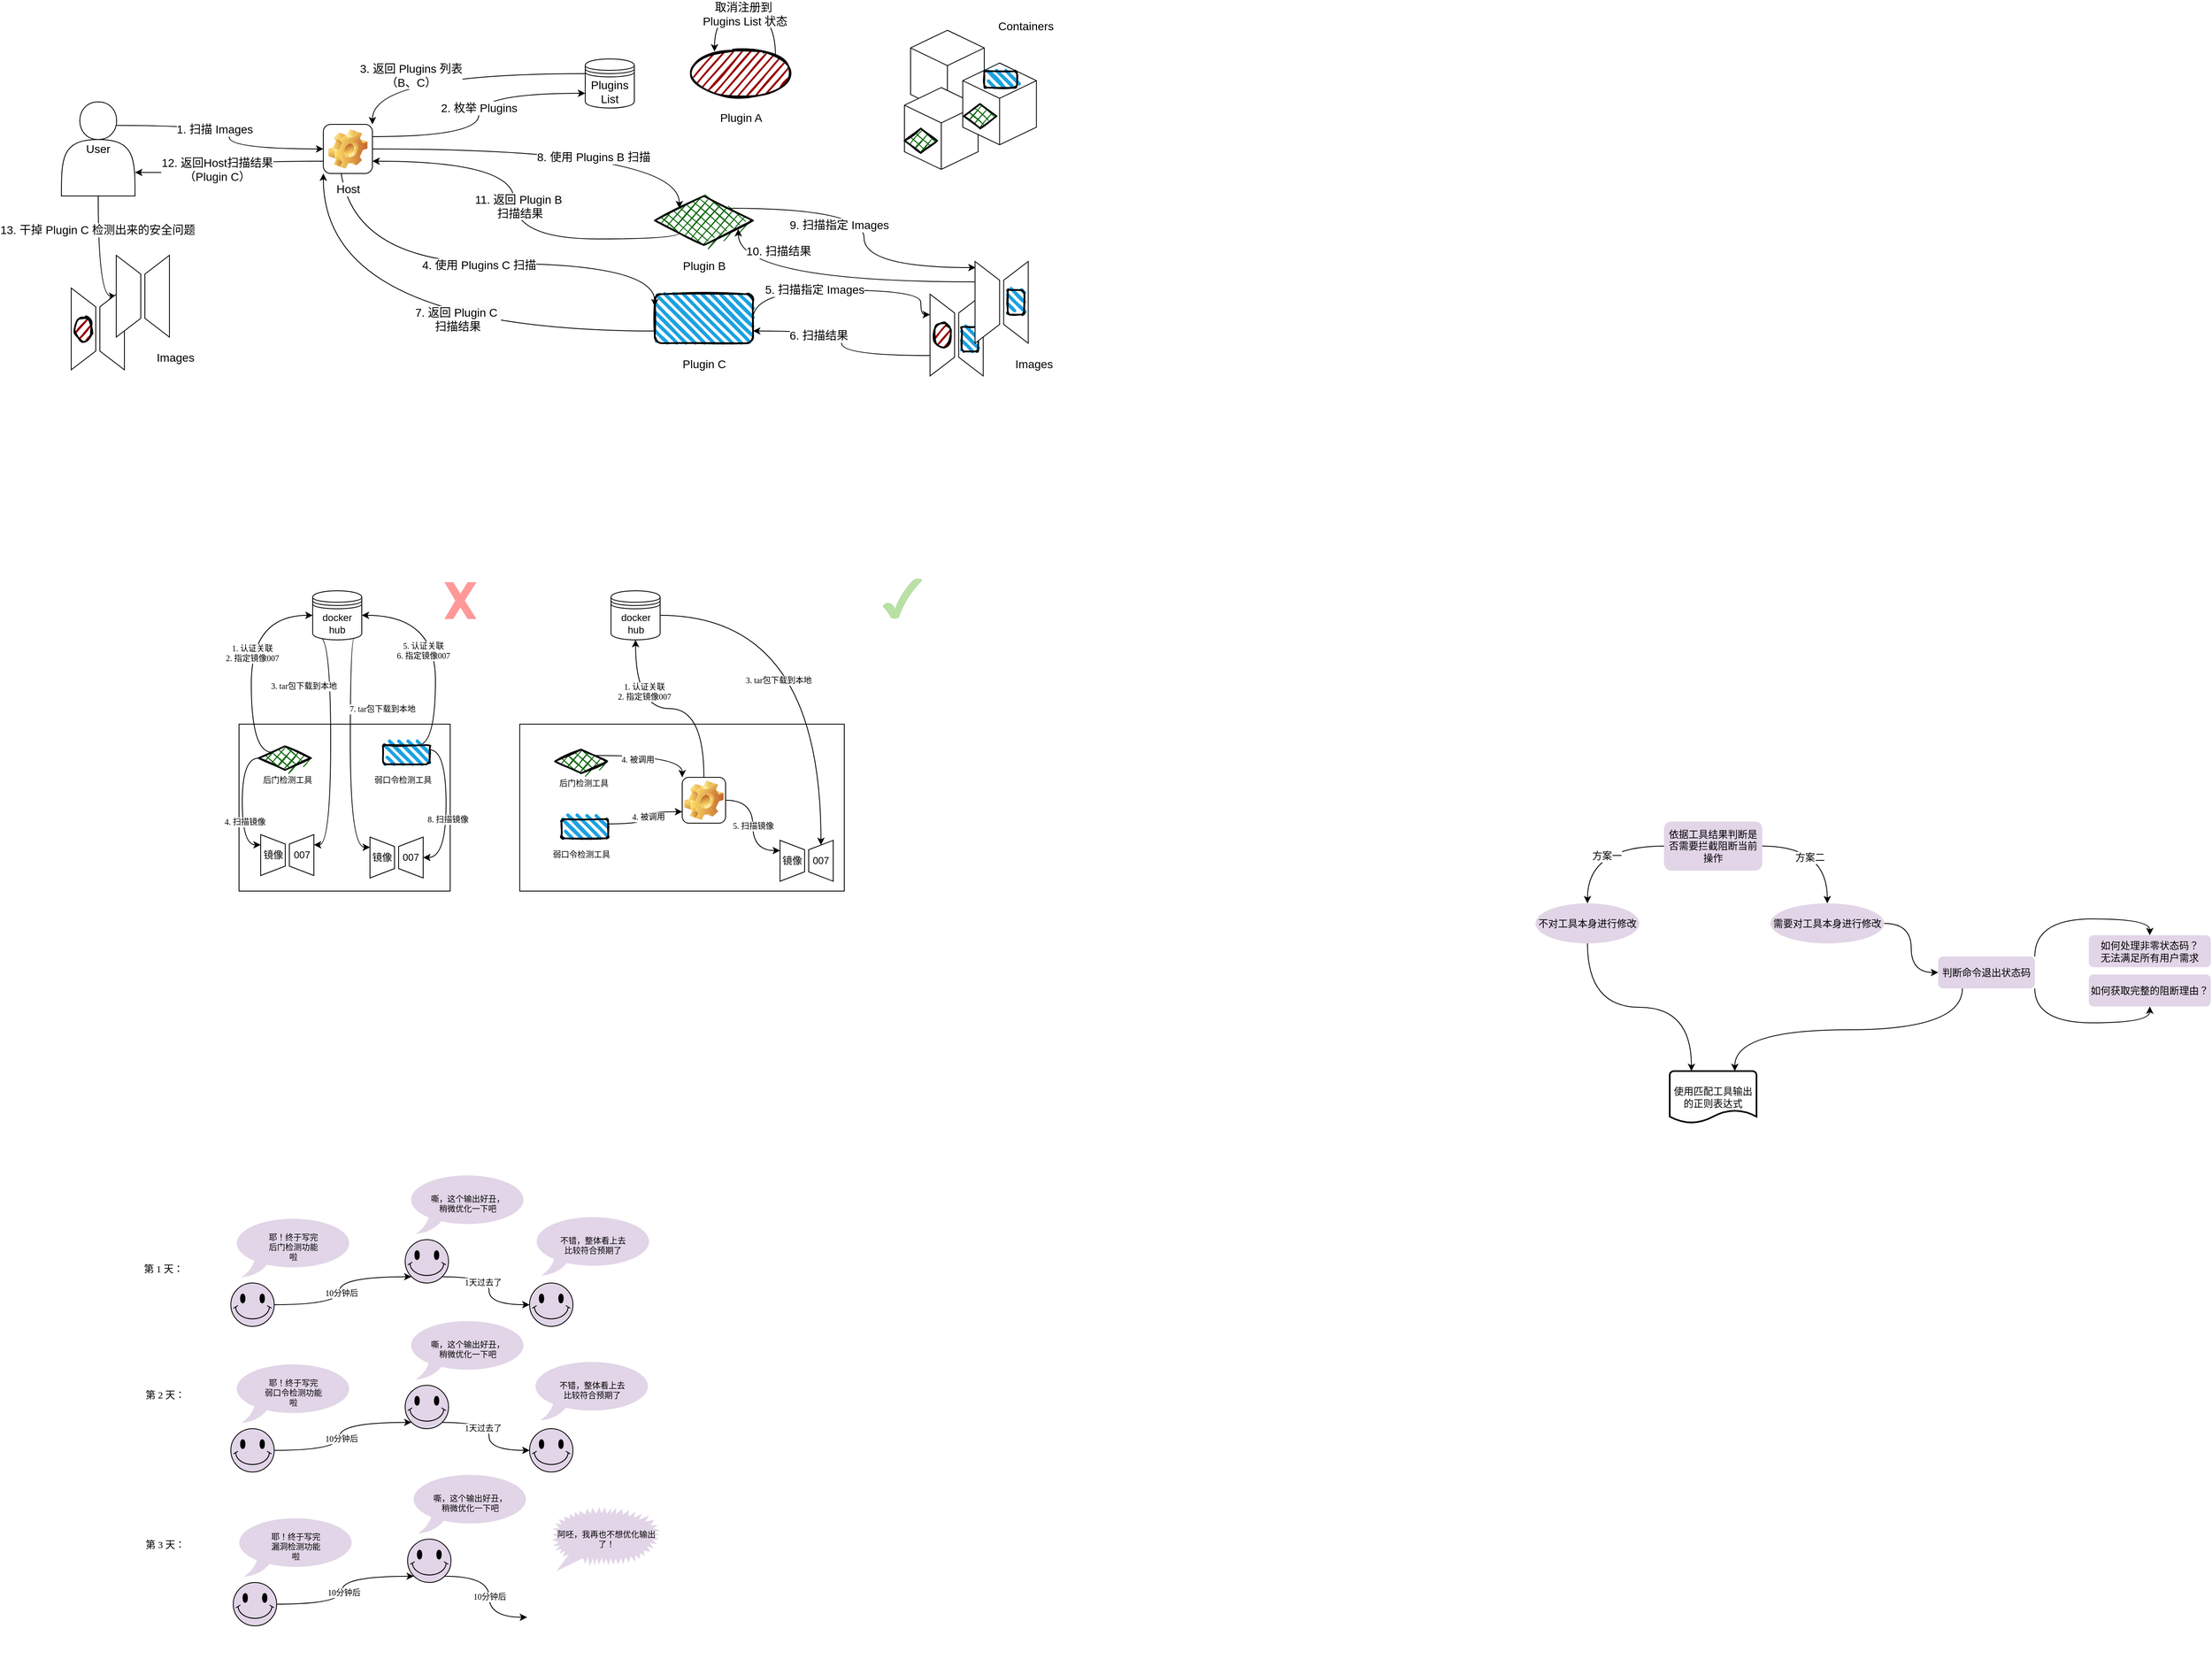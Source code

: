 <mxfile version="17.4.0" type="github">
  <diagram id="WiWz7q4bYspyMZFVrQvD" name="Page-1">
    <mxGraphModel dx="996" dy="646" grid="0" gridSize="10" guides="1" tooltips="1" connect="1" arrows="1" fold="1" page="0" pageScale="1" pageWidth="827" pageHeight="1169" math="0" shadow="0">
      <root>
        <mxCell id="0" />
        <mxCell id="1" parent="0" />
        <mxCell id="1dzFbmh5JjCaL7cE0-rO-3" value="" style="rounded=0;whiteSpace=wrap;html=1;" vertex="1" parent="1">
          <mxGeometry x="307" y="1183" width="258" height="204" as="geometry" />
        </mxCell>
        <mxCell id="hHCwbgIBu2njAsdtUpb5-46" style="edgeStyle=orthogonalEdgeStyle;curved=1;rounded=0;orthogonalLoop=1;jettySize=auto;html=1;exitX=0.75;exitY=0.25;exitDx=0;exitDy=0;exitPerimeter=0;fontSize=14;" parent="1" source="hHCwbgIBu2njAsdtUpb5-67" target="hHCwbgIBu2njAsdtUpb5-37" edge="1">
          <mxGeometry relative="1" as="geometry">
            <mxPoint x="160" y="460" as="sourcePoint" />
          </mxGeometry>
        </mxCell>
        <mxCell id="hHCwbgIBu2njAsdtUpb5-47" value="1. 扫描 Images" style="edgeLabel;html=1;align=center;verticalAlign=middle;resizable=0;points=[];fontSize=14;" parent="hHCwbgIBu2njAsdtUpb5-46" vertex="1" connectable="0">
          <mxGeometry x="-0.152" y="-4" relative="1" as="geometry">
            <mxPoint as="offset" />
          </mxGeometry>
        </mxCell>
        <mxCell id="hHCwbgIBu2njAsdtUpb5-4" value="" style="ellipse;whiteSpace=wrap;html=1;strokeWidth=2;fillWeight=2;hachureGap=8;fillColor=#990000;fillStyle=dots;sketch=1;" parent="1" vertex="1">
          <mxGeometry x="860" y="357.47" width="120" height="60" as="geometry" />
        </mxCell>
        <mxCell id="hHCwbgIBu2njAsdtUpb5-60" style="edgeStyle=orthogonalEdgeStyle;curved=1;rounded=0;orthogonalLoop=1;jettySize=auto;html=1;exitX=1;exitY=0;exitDx=0;exitDy=0;entryX=0.925;entryY=0.975;entryDx=0;entryDy=0;fontSize=14;entryPerimeter=0;" parent="1" source="hHCwbgIBu2njAsdtUpb5-5" target="hHCwbgIBu2njAsdtUpb5-15" edge="1">
          <mxGeometry relative="1" as="geometry" />
        </mxCell>
        <mxCell id="hHCwbgIBu2njAsdtUpb5-64" style="edgeStyle=orthogonalEdgeStyle;curved=1;rounded=0;orthogonalLoop=1;jettySize=auto;html=1;exitX=0;exitY=1;exitDx=0;exitDy=0;entryX=1;entryY=0.75;entryDx=0;entryDy=0;fontSize=14;" parent="1" source="hHCwbgIBu2njAsdtUpb5-5" target="hHCwbgIBu2njAsdtUpb5-37" edge="1">
          <mxGeometry relative="1" as="geometry">
            <Array as="points">
              <mxPoint x="845" y="590" />
              <mxPoint x="643" y="590" />
              <mxPoint x="643" y="495" />
            </Array>
          </mxGeometry>
        </mxCell>
        <mxCell id="hHCwbgIBu2njAsdtUpb5-5" value="" style="rhombus;whiteSpace=wrap;html=1;strokeWidth=2;fillWeight=-1;hachureGap=8;fillStyle=cross-hatch;fillColor=#006600;sketch=1;" parent="1" vertex="1">
          <mxGeometry x="815" y="537.5" width="120" height="60" as="geometry" />
        </mxCell>
        <mxCell id="hHCwbgIBu2njAsdtUpb5-50" style="edgeStyle=orthogonalEdgeStyle;curved=1;rounded=0;orthogonalLoop=1;jettySize=auto;html=1;exitX=1;exitY=0.5;exitDx=0;exitDy=0;entryX=0.25;entryY=1;entryDx=0;entryDy=0;fontSize=14;" parent="1" source="hHCwbgIBu2njAsdtUpb5-6" target="hHCwbgIBu2njAsdtUpb5-11" edge="1">
          <mxGeometry relative="1" as="geometry">
            <Array as="points">
              <mxPoint x="935" y="652.5" />
              <mxPoint x="1140" y="652.5" />
              <mxPoint x="1140" y="682.5" />
            </Array>
          </mxGeometry>
        </mxCell>
        <mxCell id="hHCwbgIBu2njAsdtUpb5-51" value="5. 扫描指定 Images" style="edgeLabel;html=1;align=center;verticalAlign=middle;resizable=0;points=[];fontSize=14;" parent="hHCwbgIBu2njAsdtUpb5-50" vertex="1" connectable="0">
          <mxGeometry x="-0.223" y="1" relative="1" as="geometry">
            <mxPoint as="offset" />
          </mxGeometry>
        </mxCell>
        <mxCell id="hHCwbgIBu2njAsdtUpb5-54" style="edgeStyle=orthogonalEdgeStyle;curved=1;rounded=0;orthogonalLoop=1;jettySize=auto;html=1;exitX=0;exitY=0.75;exitDx=0;exitDy=0;fontSize=14;entryX=0;entryY=1;entryDx=0;entryDy=0;" parent="1" source="hHCwbgIBu2njAsdtUpb5-6" edge="1" target="hHCwbgIBu2njAsdtUpb5-37">
          <mxGeometry relative="1" as="geometry">
            <mxPoint x="410" y="520" as="targetPoint" />
          </mxGeometry>
        </mxCell>
        <mxCell id="hHCwbgIBu2njAsdtUpb5-55" value="7. 返回&amp;nbsp;&lt;span style=&quot;background-color: rgb(248 , 249 , 250)&quot;&gt;Plugin C&amp;nbsp;&lt;/span&gt;&lt;br&gt;扫描结果" style="edgeLabel;html=1;align=center;verticalAlign=middle;resizable=0;points=[];fontSize=14;" parent="hHCwbgIBu2njAsdtUpb5-54" vertex="1" connectable="0">
          <mxGeometry x="0.2" y="-25" relative="1" as="geometry">
            <mxPoint x="117" y="10" as="offset" />
          </mxGeometry>
        </mxCell>
        <mxCell id="hHCwbgIBu2njAsdtUpb5-6" value="" style="rounded=1;whiteSpace=wrap;html=1;strokeWidth=2;fillWeight=4;hachureGap=8;hachureAngle=45;fillColor=#1ba1e2;sketch=1;" parent="1" vertex="1">
          <mxGeometry x="815" y="657.5" width="120" height="60" as="geometry" />
        </mxCell>
        <mxCell id="hHCwbgIBu2njAsdtUpb5-7" value="" style="html=1;whiteSpace=wrap;shape=isoCube2;backgroundOutline=1;isoAngle=15;" parent="1" vertex="1">
          <mxGeometry x="1127.5" y="335" width="90" height="100" as="geometry" />
        </mxCell>
        <mxCell id="hHCwbgIBu2njAsdtUpb5-52" style="edgeStyle=orthogonalEdgeStyle;curved=1;rounded=0;orthogonalLoop=1;jettySize=auto;html=1;exitX=0.75;exitY=1;exitDx=0;exitDy=0;entryX=1;entryY=0.75;entryDx=0;entryDy=0;fontSize=14;" parent="1" source="hHCwbgIBu2njAsdtUpb5-11" target="hHCwbgIBu2njAsdtUpb5-6" edge="1">
          <mxGeometry relative="1" as="geometry" />
        </mxCell>
        <mxCell id="hHCwbgIBu2njAsdtUpb5-53" value="6. 扫描结果" style="edgeLabel;html=1;align=center;verticalAlign=middle;resizable=0;points=[];fontSize=14;" parent="hHCwbgIBu2njAsdtUpb5-52" vertex="1" connectable="0">
          <mxGeometry x="0.358" y="5" relative="1" as="geometry">
            <mxPoint as="offset" />
          </mxGeometry>
        </mxCell>
        <mxCell id="hHCwbgIBu2njAsdtUpb5-11" value="" style="verticalLabelPosition=middle;verticalAlign=middle;html=1;shape=trapezoid;perimeter=trapezoidPerimeter;whiteSpace=wrap;size=0.23;arcSize=10;flipV=1;labelPosition=center;align=center;direction=south;" parent="1" vertex="1">
          <mxGeometry x="1151.25" y="657.5" width="30" height="100" as="geometry" />
        </mxCell>
        <mxCell id="hHCwbgIBu2njAsdtUpb5-12" value="" style="verticalLabelPosition=middle;verticalAlign=middle;html=1;shape=trapezoid;perimeter=trapezoidPerimeter;whiteSpace=wrap;size=0.23;arcSize=10;flipV=1;labelPosition=center;align=center;direction=north;" parent="1" vertex="1">
          <mxGeometry x="1186.25" y="657.5" width="30" height="100" as="geometry" />
        </mxCell>
        <mxCell id="hHCwbgIBu2njAsdtUpb5-13" value="" style="html=1;whiteSpace=wrap;shape=isoCube2;backgroundOutline=1;isoAngle=15;" parent="1" vertex="1">
          <mxGeometry x="1120" y="405" width="90" height="100" as="geometry" />
        </mxCell>
        <mxCell id="hHCwbgIBu2njAsdtUpb5-14" value="" style="html=1;whiteSpace=wrap;shape=isoCube2;backgroundOutline=1;isoAngle=15;" parent="1" vertex="1">
          <mxGeometry x="1191.25" y="375" width="90" height="100" as="geometry" />
        </mxCell>
        <mxCell id="hHCwbgIBu2njAsdtUpb5-16" value="" style="verticalLabelPosition=middle;verticalAlign=middle;html=1;shape=trapezoid;perimeter=trapezoidPerimeter;whiteSpace=wrap;size=0.23;arcSize=10;flipV=1;labelPosition=center;align=center;direction=north;" parent="1" vertex="1">
          <mxGeometry x="1241.25" y="617.5" width="30" height="100" as="geometry" />
        </mxCell>
        <mxCell id="hHCwbgIBu2njAsdtUpb5-24" value="" style="ellipse;whiteSpace=wrap;html=1;strokeWidth=2;fillWeight=2;hachureGap=8;fillColor=#990000;fillStyle=dots;sketch=1;" parent="1" vertex="1">
          <mxGeometry x="1155.62" y="692.5" width="21.25" height="30" as="geometry" />
        </mxCell>
        <mxCell id="hHCwbgIBu2njAsdtUpb5-25" value="" style="rounded=1;whiteSpace=wrap;html=1;strokeWidth=2;fillWeight=4;hachureGap=8;hachureAngle=45;fillColor=#1ba1e2;sketch=1;" parent="1" vertex="1">
          <mxGeometry x="1217.5" y="385" width="40" height="20" as="geometry" />
        </mxCell>
        <mxCell id="hHCwbgIBu2njAsdtUpb5-26" value="" style="rounded=1;whiteSpace=wrap;html=1;strokeWidth=2;fillWeight=4;hachureGap=8;hachureAngle=45;fillColor=#1ba1e2;sketch=1;" parent="1" vertex="1">
          <mxGeometry x="1246.25" y="652.5" width="20" height="30" as="geometry" />
        </mxCell>
        <mxCell id="hHCwbgIBu2njAsdtUpb5-27" value="" style="rhombus;whiteSpace=wrap;html=1;strokeWidth=2;fillWeight=-1;hachureGap=8;fillStyle=cross-hatch;fillColor=#006600;sketch=1;" parent="1" vertex="1">
          <mxGeometry x="1120" y="455" width="40" height="30" as="geometry" />
        </mxCell>
        <mxCell id="hHCwbgIBu2njAsdtUpb5-28" value="" style="rhombus;whiteSpace=wrap;html=1;strokeWidth=2;fillWeight=-1;hachureGap=8;fillStyle=cross-hatch;fillColor=#006600;sketch=1;" parent="1" vertex="1">
          <mxGeometry x="1192.5" y="425" width="40" height="30" as="geometry" />
        </mxCell>
        <mxCell id="hHCwbgIBu2njAsdtUpb5-29" value="&lt;font style=&quot;font-size: 14px&quot;&gt;Containers&lt;/font&gt;" style="text;html=1;strokeColor=none;fillColor=none;align=center;verticalAlign=middle;whiteSpace=wrap;rounded=0;" parent="1" vertex="1">
          <mxGeometry x="1226.25" y="315" width="85" height="30" as="geometry" />
        </mxCell>
        <mxCell id="hHCwbgIBu2njAsdtUpb5-30" value="&lt;font style=&quot;font-size: 14px&quot;&gt;Images&lt;/font&gt;" style="text;html=1;strokeColor=none;fillColor=none;align=center;verticalAlign=middle;whiteSpace=wrap;rounded=0;" parent="1" vertex="1">
          <mxGeometry x="1236.25" y="727.5" width="85" height="30" as="geometry" />
        </mxCell>
        <mxCell id="hHCwbgIBu2njAsdtUpb5-31" value="&lt;font style=&quot;font-size: 14px&quot;&gt;Plugin A&lt;/font&gt;" style="text;html=1;strokeColor=none;fillColor=none;align=center;verticalAlign=middle;whiteSpace=wrap;rounded=0;" parent="1" vertex="1">
          <mxGeometry x="877.5" y="427.47" width="85" height="30" as="geometry" />
        </mxCell>
        <mxCell id="hHCwbgIBu2njAsdtUpb5-32" value="&lt;font style=&quot;font-size: 14px&quot;&gt;Plugin B&lt;/font&gt;" style="text;html=1;strokeColor=none;fillColor=none;align=center;verticalAlign=middle;whiteSpace=wrap;rounded=0;" parent="1" vertex="1">
          <mxGeometry x="832.5" y="607.5" width="85" height="30" as="geometry" />
        </mxCell>
        <mxCell id="hHCwbgIBu2njAsdtUpb5-33" value="&lt;font style=&quot;font-size: 14px&quot;&gt;Plugin C&lt;/font&gt;" style="text;html=1;strokeColor=none;fillColor=none;align=center;verticalAlign=middle;whiteSpace=wrap;rounded=0;" parent="1" vertex="1">
          <mxGeometry x="832.5" y="727.5" width="85" height="30" as="geometry" />
        </mxCell>
        <mxCell id="hHCwbgIBu2njAsdtUpb5-43" style="edgeStyle=orthogonalEdgeStyle;curved=1;rounded=0;orthogonalLoop=1;jettySize=auto;html=1;exitX=0;exitY=0.3;exitDx=0;exitDy=0;entryX=1;entryY=0;entryDx=0;entryDy=0;fontSize=14;" parent="1" source="hHCwbgIBu2njAsdtUpb5-34" target="hHCwbgIBu2njAsdtUpb5-37" edge="1">
          <mxGeometry relative="1" as="geometry" />
        </mxCell>
        <mxCell id="hHCwbgIBu2njAsdtUpb5-44" value="3. 返回 Plugins 列表&lt;br&gt;（B、C）" style="edgeLabel;html=1;align=center;verticalAlign=middle;resizable=0;points=[];fontSize=14;" parent="hHCwbgIBu2njAsdtUpb5-43" vertex="1" connectable="0">
          <mxGeometry x="0.326" y="2" relative="1" as="geometry">
            <mxPoint as="offset" />
          </mxGeometry>
        </mxCell>
        <mxCell id="hHCwbgIBu2njAsdtUpb5-34" value="Plugins&lt;br&gt;List" style="shape=datastore;whiteSpace=wrap;html=1;fontSize=14;" parent="1" vertex="1">
          <mxGeometry x="730" y="370" width="60" height="60" as="geometry" />
        </mxCell>
        <mxCell id="hHCwbgIBu2njAsdtUpb5-41" style="edgeStyle=orthogonalEdgeStyle;curved=1;rounded=0;orthogonalLoop=1;jettySize=auto;html=1;exitX=1;exitY=0.25;exitDx=0;exitDy=0;entryX=0;entryY=0.7;entryDx=0;entryDy=0;fontSize=14;" parent="1" source="hHCwbgIBu2njAsdtUpb5-37" target="hHCwbgIBu2njAsdtUpb5-34" edge="1">
          <mxGeometry relative="1" as="geometry" />
        </mxCell>
        <mxCell id="hHCwbgIBu2njAsdtUpb5-42" value="2. 枚举 Plugins" style="edgeLabel;html=1;align=center;verticalAlign=middle;resizable=0;points=[];fontSize=14;" parent="hHCwbgIBu2njAsdtUpb5-41" vertex="1" connectable="0">
          <mxGeometry x="-0.291" y="-1" relative="1" as="geometry">
            <mxPoint x="19" y="-36" as="offset" />
          </mxGeometry>
        </mxCell>
        <mxCell id="hHCwbgIBu2njAsdtUpb5-48" style="edgeStyle=orthogonalEdgeStyle;curved=1;rounded=0;orthogonalLoop=1;jettySize=auto;html=1;exitX=0.75;exitY=1;exitDx=0;exitDy=0;entryX=0;entryY=0.25;entryDx=0;entryDy=0;fontSize=14;" parent="1" target="hHCwbgIBu2njAsdtUpb5-6" edge="1">
          <mxGeometry relative="1" as="geometry">
            <mxPoint x="430" y="485" as="sourcePoint" />
            <mxPoint x="790" y="647.5" as="targetPoint" />
            <Array as="points">
              <mxPoint x="430" y="620" />
              <mxPoint x="815" y="620" />
            </Array>
          </mxGeometry>
        </mxCell>
        <mxCell id="hHCwbgIBu2njAsdtUpb5-49" value="4. 使用 Plugins C 扫描" style="edgeLabel;html=1;align=center;verticalAlign=middle;resizable=0;points=[];fontSize=14;" parent="hHCwbgIBu2njAsdtUpb5-48" vertex="1" connectable="0">
          <mxGeometry x="0.058" y="5" relative="1" as="geometry">
            <mxPoint x="2" y="7" as="offset" />
          </mxGeometry>
        </mxCell>
        <mxCell id="hHCwbgIBu2njAsdtUpb5-58" style="edgeStyle=orthogonalEdgeStyle;curved=1;rounded=0;orthogonalLoop=1;jettySize=auto;html=1;exitX=1;exitY=0.5;exitDx=0;exitDy=0;entryX=0;entryY=0;entryDx=0;entryDy=0;fontSize=14;" parent="1" source="hHCwbgIBu2njAsdtUpb5-37" target="hHCwbgIBu2njAsdtUpb5-5" edge="1">
          <mxGeometry relative="1" as="geometry" />
        </mxCell>
        <mxCell id="hHCwbgIBu2njAsdtUpb5-66" style="edgeStyle=orthogonalEdgeStyle;curved=1;rounded=0;orthogonalLoop=1;jettySize=auto;html=1;exitX=0;exitY=0.75;exitDx=0;exitDy=0;entryX=1;entryY=0.75;entryDx=0;entryDy=0;fontSize=14;" parent="1" source="hHCwbgIBu2njAsdtUpb5-37" target="hHCwbgIBu2njAsdtUpb5-67" edge="1">
          <mxGeometry relative="1" as="geometry">
            <mxPoint x="190" y="515" as="targetPoint" />
          </mxGeometry>
        </mxCell>
        <mxCell id="hHCwbgIBu2njAsdtUpb5-68" value="12. 返回Host扫描结果&lt;br&gt;（Plugin C）" style="edgeLabel;html=1;align=center;verticalAlign=middle;resizable=0;points=[];fontSize=14;" parent="hHCwbgIBu2njAsdtUpb5-66" vertex="1" connectable="0">
          <mxGeometry x="0.418" y="-2" relative="1" as="geometry">
            <mxPoint x="29" y="-2" as="offset" />
          </mxGeometry>
        </mxCell>
        <mxCell id="hHCwbgIBu2njAsdtUpb5-37" value="Host" style="icon;html=1;image=img/clipart/Gear_128x128.png;fontSize=14;" parent="1" vertex="1">
          <mxGeometry x="410" y="450" width="60" height="60" as="geometry" />
        </mxCell>
        <mxCell id="hHCwbgIBu2njAsdtUpb5-45" value="" style="rounded=1;whiteSpace=wrap;html=1;strokeWidth=2;fillWeight=4;hachureGap=8;hachureAngle=45;fillColor=#1ba1e2;sketch=1;" parent="1" vertex="1">
          <mxGeometry x="1190" y="697.5" width="20" height="30" as="geometry" />
        </mxCell>
        <mxCell id="hHCwbgIBu2njAsdtUpb5-62" style="edgeStyle=orthogonalEdgeStyle;curved=1;rounded=0;orthogonalLoop=1;jettySize=auto;html=1;exitX=0.25;exitY=1;exitDx=0;exitDy=0;entryX=0.85;entryY=0.675;entryDx=0;entryDy=0;entryPerimeter=0;fontSize=14;" parent="1" source="hHCwbgIBu2njAsdtUpb5-15" target="hHCwbgIBu2njAsdtUpb5-5" edge="1">
          <mxGeometry relative="1" as="geometry" />
        </mxCell>
        <mxCell id="hHCwbgIBu2njAsdtUpb5-15" value="" style="verticalLabelPosition=middle;verticalAlign=middle;html=1;shape=trapezoid;perimeter=trapezoidPerimeter;whiteSpace=wrap;size=0.23;arcSize=10;flipV=1;labelPosition=center;align=center;direction=south;" parent="1" vertex="1">
          <mxGeometry x="1206.25" y="617.5" width="30" height="100" as="geometry" />
        </mxCell>
        <mxCell id="hHCwbgIBu2njAsdtUpb5-56" style="edgeStyle=orthogonalEdgeStyle;curved=1;rounded=0;orthogonalLoop=1;jettySize=auto;html=1;exitX=1;exitY=0;exitDx=0;exitDy=0;entryX=0.233;entryY=0.058;entryDx=0;entryDy=0;entryPerimeter=0;fontSize=14;" parent="1" source="hHCwbgIBu2njAsdtUpb5-4" target="hHCwbgIBu2njAsdtUpb5-4" edge="1">
          <mxGeometry relative="1" as="geometry">
            <Array as="points">
              <mxPoint x="962" y="312.47" />
              <mxPoint x="888" y="312.47" />
            </Array>
          </mxGeometry>
        </mxCell>
        <mxCell id="hHCwbgIBu2njAsdtUpb5-57" value="取消注册到&lt;br&gt;&amp;nbsp;Plugins List 状态" style="edgeLabel;html=1;align=center;verticalAlign=middle;resizable=0;points=[];fontSize=14;" parent="hHCwbgIBu2njAsdtUpb5-56" vertex="1" connectable="0">
          <mxGeometry x="0.055" y="2" relative="1" as="geometry">
            <mxPoint as="offset" />
          </mxGeometry>
        </mxCell>
        <mxCell id="hHCwbgIBu2njAsdtUpb5-59" value="8. 使用 Plugins B 扫描" style="edgeLabel;html=1;align=center;verticalAlign=middle;resizable=0;points=[];fontSize=14;" parent="1" vertex="1" connectable="0">
          <mxGeometry x="740" y="490" as="geometry" />
        </mxCell>
        <mxCell id="hHCwbgIBu2njAsdtUpb5-61" value="9. 扫描指定 Images" style="edgeLabel;html=1;align=center;verticalAlign=middle;resizable=0;points=[];fontSize=14;" parent="1" vertex="1" connectable="0">
          <mxGeometry x="1040" y="572.5" as="geometry" />
        </mxCell>
        <mxCell id="hHCwbgIBu2njAsdtUpb5-63" value="10. 扫描结果" style="edgeLabel;html=1;align=center;verticalAlign=middle;resizable=0;points=[];fontSize=14;" parent="1" vertex="1" connectable="0">
          <mxGeometry x="960" y="607.5" as="geometry">
            <mxPoint x="6" y="-3" as="offset" />
          </mxGeometry>
        </mxCell>
        <mxCell id="hHCwbgIBu2njAsdtUpb5-65" value="11. 返回&amp;nbsp;&lt;span style=&quot;background-color: rgb(248 , 249 , 250)&quot;&gt;Plugin B&amp;nbsp;&lt;/span&gt;&lt;br&gt;扫描结果" style="edgeLabel;html=1;align=center;verticalAlign=middle;resizable=0;points=[];fontSize=14;" parent="1" vertex="1" connectable="0">
          <mxGeometry x="650" y="550" as="geometry" />
        </mxCell>
        <mxCell id="hHCwbgIBu2njAsdtUpb5-78" style="edgeStyle=orthogonalEdgeStyle;curved=1;rounded=0;orthogonalLoop=1;jettySize=auto;html=1;exitX=0.5;exitY=1;exitDx=0;exitDy=0;entryX=0.5;entryY=1;entryDx=0;entryDy=0;fontSize=14;" parent="1" source="hHCwbgIBu2njAsdtUpb5-67" target="hHCwbgIBu2njAsdtUpb5-76" edge="1">
          <mxGeometry relative="1" as="geometry" />
        </mxCell>
        <mxCell id="hHCwbgIBu2njAsdtUpb5-79" value="13. 干掉 Plugin C 检测出来的安全问题" style="edgeLabel;html=1;align=center;verticalAlign=middle;resizable=0;points=[];fontSize=14;" parent="hHCwbgIBu2njAsdtUpb5-78" vertex="1" connectable="0">
          <mxGeometry x="-0.424" y="-1" relative="1" as="geometry">
            <mxPoint as="offset" />
          </mxGeometry>
        </mxCell>
        <mxCell id="hHCwbgIBu2njAsdtUpb5-67" value="User" style="shape=actor;whiteSpace=wrap;html=1;fontSize=14;" parent="1" vertex="1">
          <mxGeometry x="90" y="422.5" width="90" height="115" as="geometry" />
        </mxCell>
        <mxCell id="hHCwbgIBu2njAsdtUpb5-69" value="" style="verticalLabelPosition=middle;verticalAlign=middle;html=1;shape=trapezoid;perimeter=trapezoidPerimeter;whiteSpace=wrap;size=0.23;arcSize=10;flipV=1;labelPosition=center;align=center;direction=south;" parent="1" vertex="1">
          <mxGeometry x="102" y="650" width="30" height="100" as="geometry" />
        </mxCell>
        <mxCell id="hHCwbgIBu2njAsdtUpb5-70" value="" style="verticalLabelPosition=middle;verticalAlign=middle;html=1;shape=trapezoid;perimeter=trapezoidPerimeter;whiteSpace=wrap;size=0.23;arcSize=10;flipV=1;labelPosition=center;align=center;direction=north;" parent="1" vertex="1">
          <mxGeometry x="137" y="650" width="30" height="100" as="geometry" />
        </mxCell>
        <mxCell id="hHCwbgIBu2njAsdtUpb5-71" value="" style="verticalLabelPosition=middle;verticalAlign=middle;html=1;shape=trapezoid;perimeter=trapezoidPerimeter;whiteSpace=wrap;size=0.23;arcSize=10;flipV=1;labelPosition=center;align=center;direction=north;" parent="1" vertex="1">
          <mxGeometry x="192" y="610" width="30" height="100" as="geometry" />
        </mxCell>
        <mxCell id="hHCwbgIBu2njAsdtUpb5-72" value="" style="ellipse;whiteSpace=wrap;html=1;strokeWidth=2;fillWeight=2;hachureGap=8;fillColor=#990000;fillStyle=dots;sketch=1;" parent="1" vertex="1">
          <mxGeometry x="106.37" y="685" width="21.25" height="30" as="geometry" />
        </mxCell>
        <mxCell id="hHCwbgIBu2njAsdtUpb5-74" value="&lt;font style=&quot;font-size: 14px&quot;&gt;Images&lt;/font&gt;" style="text;html=1;strokeColor=none;fillColor=none;align=center;verticalAlign=middle;whiteSpace=wrap;rounded=0;" parent="1" vertex="1">
          <mxGeometry x="187" y="720" width="85" height="30" as="geometry" />
        </mxCell>
        <mxCell id="hHCwbgIBu2njAsdtUpb5-76" value="" style="verticalLabelPosition=middle;verticalAlign=middle;html=1;shape=trapezoid;perimeter=trapezoidPerimeter;whiteSpace=wrap;size=0.23;arcSize=10;flipV=1;labelPosition=center;align=center;direction=south;" parent="1" vertex="1">
          <mxGeometry x="157" y="610" width="30" height="100" as="geometry" />
        </mxCell>
        <mxCell id="1dzFbmh5JjCaL7cE0-rO-13" style="edgeStyle=orthogonalEdgeStyle;curved=1;rounded=0;orthogonalLoop=1;jettySize=auto;html=1;exitX=0.15;exitY=0.95;exitDx=0;exitDy=0;exitPerimeter=0;entryX=0.75;entryY=1;entryDx=0;entryDy=0;fontFamily=Garamond;fontSize=10;" edge="1" parent="1" source="1dzFbmh5JjCaL7cE0-rO-2" target="1dzFbmh5JjCaL7cE0-rO-11">
          <mxGeometry relative="1" as="geometry">
            <Array as="points">
              <mxPoint x="419" y="1077" />
              <mxPoint x="419" y="1331" />
            </Array>
          </mxGeometry>
        </mxCell>
        <mxCell id="1dzFbmh5JjCaL7cE0-rO-14" value="3. tar包下载到本地" style="edgeLabel;html=1;align=center;verticalAlign=middle;resizable=0;points=[];fontSize=10;fontFamily=Garamond;" vertex="1" connectable="0" parent="1dzFbmh5JjCaL7cE0-rO-13">
          <mxGeometry x="-0.394" y="1" relative="1" as="geometry">
            <mxPoint x="-34" y="-15" as="offset" />
          </mxGeometry>
        </mxCell>
        <mxCell id="1dzFbmh5JjCaL7cE0-rO-19" style="edgeStyle=orthogonalEdgeStyle;curved=1;rounded=0;orthogonalLoop=1;jettySize=auto;html=1;exitX=0.85;exitY=0.95;exitDx=0;exitDy=0;exitPerimeter=0;entryX=0.25;entryY=1;entryDx=0;entryDy=0;fontFamily=Garamond;fontSize=10;" edge="1" parent="1" source="1dzFbmh5JjCaL7cE0-rO-2" target="1dzFbmh5JjCaL7cE0-rO-18">
          <mxGeometry relative="1" as="geometry">
            <Array as="points">
              <mxPoint x="443" y="1077" />
              <mxPoint x="443" y="1334" />
            </Array>
          </mxGeometry>
        </mxCell>
        <mxCell id="1dzFbmh5JjCaL7cE0-rO-21" value="7. tar包下载到本地" style="edgeLabel;html=1;align=center;verticalAlign=middle;resizable=0;points=[];fontSize=10;fontFamily=Garamond;" vertex="1" connectable="0" parent="1dzFbmh5JjCaL7cE0-rO-19">
          <mxGeometry x="-0.345" y="-1" relative="1" as="geometry">
            <mxPoint x="40" y="-2" as="offset" />
          </mxGeometry>
        </mxCell>
        <mxCell id="1dzFbmh5JjCaL7cE0-rO-2" value="docker hub" style="shape=datastore;whiteSpace=wrap;html=1;" vertex="1" parent="1">
          <mxGeometry x="397" y="1020" width="60" height="60" as="geometry" />
        </mxCell>
        <mxCell id="1dzFbmh5JjCaL7cE0-rO-8" style="edgeStyle=orthogonalEdgeStyle;rounded=0;orthogonalLoop=1;jettySize=auto;html=1;exitX=0;exitY=0;exitDx=0;exitDy=0;entryX=0;entryY=0.5;entryDx=0;entryDy=0;fontFamily=Garamond;fontSize=10;curved=1;" edge="1" parent="1" source="1dzFbmh5JjCaL7cE0-rO-4" target="1dzFbmh5JjCaL7cE0-rO-2">
          <mxGeometry relative="1" as="geometry">
            <Array as="points">
              <mxPoint x="322" y="1217" />
              <mxPoint x="322" y="1050" />
            </Array>
          </mxGeometry>
        </mxCell>
        <mxCell id="1dzFbmh5JjCaL7cE0-rO-9" value="1. 认证关联&lt;br&gt;2. 指定镜像007" style="edgeLabel;html=1;align=center;verticalAlign=middle;resizable=0;points=[];fontSize=10;fontFamily=Garamond;" vertex="1" connectable="0" parent="1dzFbmh5JjCaL7cE0-rO-8">
          <mxGeometry x="0.098" y="-1" relative="1" as="geometry">
            <mxPoint as="offset" />
          </mxGeometry>
        </mxCell>
        <mxCell id="1dzFbmh5JjCaL7cE0-rO-15" style="edgeStyle=orthogonalEdgeStyle;curved=1;rounded=0;orthogonalLoop=1;jettySize=auto;html=1;exitX=0.75;exitY=0;exitDx=0;exitDy=0;entryX=1;entryY=0.5;entryDx=0;entryDy=0;fontFamily=Garamond;fontSize=10;" edge="1" parent="1" source="1dzFbmh5JjCaL7cE0-rO-5" target="1dzFbmh5JjCaL7cE0-rO-2">
          <mxGeometry relative="1" as="geometry">
            <Array as="points">
              <mxPoint x="547" y="1209" />
              <mxPoint x="547" y="1050" />
            </Array>
          </mxGeometry>
        </mxCell>
        <mxCell id="1dzFbmh5JjCaL7cE0-rO-16" value="5. 认证关联&lt;br&gt;6. 指定镜像007" style="edgeLabel;html=1;align=center;verticalAlign=middle;resizable=0;points=[];fontSize=10;fontFamily=Garamond;" vertex="1" connectable="0" parent="1dzFbmh5JjCaL7cE0-rO-15">
          <mxGeometry x="0.016" y="15" relative="1" as="geometry">
            <mxPoint as="offset" />
          </mxGeometry>
        </mxCell>
        <mxCell id="1dzFbmh5JjCaL7cE0-rO-50" style="edgeStyle=orthogonalEdgeStyle;curved=1;rounded=0;orthogonalLoop=1;jettySize=auto;html=1;exitX=1;exitY=0.25;exitDx=0;exitDy=0;entryX=0.5;entryY=1;entryDx=0;entryDy=0;fontFamily=Garamond;fontSize=10;" edge="1" parent="1" source="1dzFbmh5JjCaL7cE0-rO-5" target="1dzFbmh5JjCaL7cE0-rO-17">
          <mxGeometry relative="1" as="geometry" />
        </mxCell>
        <mxCell id="1dzFbmh5JjCaL7cE0-rO-51" value="8. 扫描镜像" style="edgeLabel;html=1;align=center;verticalAlign=middle;resizable=0;points=[];fontSize=10;fontFamily=Garamond;" vertex="1" connectable="0" parent="1dzFbmh5JjCaL7cE0-rO-50">
          <mxGeometry x="0.159" y="2" relative="1" as="geometry">
            <mxPoint as="offset" />
          </mxGeometry>
        </mxCell>
        <mxCell id="1dzFbmh5JjCaL7cE0-rO-5" value="" style="rounded=1;whiteSpace=wrap;html=1;strokeWidth=2;fillWeight=4;hachureGap=8;hachureAngle=45;fillColor=#1ba1e2;sketch=1;" vertex="1" parent="1">
          <mxGeometry x="483" y="1208.5" width="57" height="23.5" as="geometry" />
        </mxCell>
        <mxCell id="1dzFbmh5JjCaL7cE0-rO-6" value="&lt;font face=&quot;Garamond&quot; style=&quot;font-weight: normal ; font-size: 10px&quot;&gt;后门检测工具&lt;/font&gt;" style="text;strokeColor=none;fillColor=none;html=1;fontSize=24;fontStyle=1;verticalAlign=middle;align=center;" vertex="1" parent="1">
          <mxGeometry x="316" y="1227" width="100" height="40" as="geometry" />
        </mxCell>
        <mxCell id="1dzFbmh5JjCaL7cE0-rO-7" value="&lt;font face=&quot;Garamond&quot; style=&quot;font-weight: normal ; font-size: 10px&quot;&gt;弱口令检测工具&lt;/font&gt;" style="text;strokeColor=none;fillColor=none;html=1;fontSize=24;fontStyle=1;verticalAlign=middle;align=center;" vertex="1" parent="1">
          <mxGeometry x="457" y="1227" width="100" height="40" as="geometry" />
        </mxCell>
        <mxCell id="1dzFbmh5JjCaL7cE0-rO-11" value="007" style="verticalLabelPosition=middle;verticalAlign=middle;html=1;shape=trapezoid;perimeter=trapezoidPerimeter;whiteSpace=wrap;size=0.23;arcSize=10;flipV=1;labelPosition=center;align=center;direction=north;" vertex="1" parent="1">
          <mxGeometry x="368.5" y="1318" width="30" height="50" as="geometry" />
        </mxCell>
        <mxCell id="1dzFbmh5JjCaL7cE0-rO-12" value="镜像" style="verticalLabelPosition=middle;verticalAlign=middle;html=1;shape=trapezoid;perimeter=trapezoidPerimeter;whiteSpace=wrap;size=0.23;arcSize=10;flipV=1;labelPosition=center;align=center;direction=south;" vertex="1" parent="1">
          <mxGeometry x="333.5" y="1318" width="30" height="50" as="geometry" />
        </mxCell>
        <mxCell id="1dzFbmh5JjCaL7cE0-rO-17" value="007" style="verticalLabelPosition=middle;verticalAlign=middle;html=1;shape=trapezoid;perimeter=trapezoidPerimeter;whiteSpace=wrap;size=0.23;arcSize=10;flipV=1;labelPosition=center;align=center;direction=north;" vertex="1" parent="1">
          <mxGeometry x="502" y="1321" width="30" height="50" as="geometry" />
        </mxCell>
        <mxCell id="1dzFbmh5JjCaL7cE0-rO-18" value="镜像" style="verticalLabelPosition=middle;verticalAlign=middle;html=1;shape=trapezoid;perimeter=trapezoidPerimeter;whiteSpace=wrap;size=0.23;arcSize=10;flipV=1;labelPosition=center;align=center;direction=south;" vertex="1" parent="1">
          <mxGeometry x="467" y="1321" width="30" height="50" as="geometry" />
        </mxCell>
        <mxCell id="1dzFbmh5JjCaL7cE0-rO-22" value="" style="verticalLabelPosition=bottom;verticalAlign=top;html=1;shape=mxgraph.basic.x;fontFamily=Garamond;fontSize=10;fillColor=#FF9999;strokeColor=#FFFFFF;" vertex="1" parent="1">
          <mxGeometry x="557" y="1009" width="41" height="46" as="geometry" />
        </mxCell>
        <mxCell id="1dzFbmh5JjCaL7cE0-rO-23" value="" style="rounded=0;whiteSpace=wrap;html=1;" vertex="1" parent="1">
          <mxGeometry x="650" y="1183" width="396.5" height="204" as="geometry" />
        </mxCell>
        <mxCell id="1dzFbmh5JjCaL7cE0-rO-46" style="edgeStyle=orthogonalEdgeStyle;curved=1;rounded=0;orthogonalLoop=1;jettySize=auto;html=1;exitX=1;exitY=0.5;exitDx=0;exitDy=0;entryX=1;entryY=0.5;entryDx=0;entryDy=0;fontFamily=Garamond;fontSize=10;" edge="1" parent="1" source="1dzFbmh5JjCaL7cE0-rO-28" target="1dzFbmh5JjCaL7cE0-rO-39">
          <mxGeometry relative="1" as="geometry" />
        </mxCell>
        <mxCell id="1dzFbmh5JjCaL7cE0-rO-47" value="3. tar包下载到本地" style="edgeLabel;html=1;align=center;verticalAlign=middle;resizable=0;points=[];fontSize=10;fontFamily=Garamond;" vertex="1" connectable="0" parent="1dzFbmh5JjCaL7cE0-rO-46">
          <mxGeometry x="0.153" y="-52" relative="1" as="geometry">
            <mxPoint as="offset" />
          </mxGeometry>
        </mxCell>
        <mxCell id="1dzFbmh5JjCaL7cE0-rO-28" value="docker hub" style="shape=datastore;whiteSpace=wrap;html=1;" vertex="1" parent="1">
          <mxGeometry x="761.5" y="1020" width="60" height="60" as="geometry" />
        </mxCell>
        <mxCell id="1dzFbmh5JjCaL7cE0-rO-52" style="edgeStyle=orthogonalEdgeStyle;curved=1;rounded=0;orthogonalLoop=1;jettySize=auto;html=1;exitX=1;exitY=0;exitDx=0;exitDy=0;entryX=0;entryY=0;entryDx=0;entryDy=0;fontFamily=Garamond;fontSize=10;" edge="1" parent="1" source="1dzFbmh5JjCaL7cE0-rO-31" target="1dzFbmh5JjCaL7cE0-rO-43">
          <mxGeometry relative="1" as="geometry" />
        </mxCell>
        <mxCell id="1dzFbmh5JjCaL7cE0-rO-54" value="4. 被调用" style="edgeLabel;html=1;align=center;verticalAlign=middle;resizable=0;points=[];fontSize=10;fontFamily=Garamond;" vertex="1" connectable="0" parent="1dzFbmh5JjCaL7cE0-rO-52">
          <mxGeometry x="-0.21" y="-4" relative="1" as="geometry">
            <mxPoint as="offset" />
          </mxGeometry>
        </mxCell>
        <mxCell id="1dzFbmh5JjCaL7cE0-rO-31" value="" style="rhombus;whiteSpace=wrap;html=1;strokeWidth=2;fillWeight=-1;hachureGap=8;fillStyle=cross-hatch;fillColor=#006600;sketch=1;" vertex="1" parent="1">
          <mxGeometry x="693" y="1214" width="64" height="29" as="geometry" />
        </mxCell>
        <mxCell id="1dzFbmh5JjCaL7cE0-rO-53" style="edgeStyle=orthogonalEdgeStyle;curved=1;rounded=0;orthogonalLoop=1;jettySize=auto;html=1;exitX=1;exitY=0.25;exitDx=0;exitDy=0;entryX=0;entryY=0.75;entryDx=0;entryDy=0;fontFamily=Garamond;fontSize=10;" edge="1" parent="1" source="1dzFbmh5JjCaL7cE0-rO-34" target="1dzFbmh5JjCaL7cE0-rO-43">
          <mxGeometry relative="1" as="geometry" />
        </mxCell>
        <mxCell id="1dzFbmh5JjCaL7cE0-rO-55" value="4. 被调用" style="edgeLabel;html=1;align=center;verticalAlign=middle;resizable=0;points=[];fontSize=10;fontFamily=Garamond;" vertex="1" connectable="0" parent="1dzFbmh5JjCaL7cE0-rO-53">
          <mxGeometry x="0.038" y="-3" relative="1" as="geometry">
            <mxPoint as="offset" />
          </mxGeometry>
        </mxCell>
        <mxCell id="1dzFbmh5JjCaL7cE0-rO-34" value="" style="rounded=1;whiteSpace=wrap;html=1;strokeWidth=2;fillWeight=4;hachureGap=8;hachureAngle=45;fillColor=#1ba1e2;sketch=1;" vertex="1" parent="1">
          <mxGeometry x="701" y="1299" width="57" height="23.5" as="geometry" />
        </mxCell>
        <mxCell id="1dzFbmh5JjCaL7cE0-rO-35" value="&lt;font face=&quot;Garamond&quot; style=&quot;font-weight: normal ; font-size: 10px&quot;&gt;后门检测工具&lt;/font&gt;" style="text;strokeColor=none;fillColor=none;html=1;fontSize=24;fontStyle=1;verticalAlign=middle;align=center;" vertex="1" parent="1">
          <mxGeometry x="678" y="1231" width="100" height="40" as="geometry" />
        </mxCell>
        <mxCell id="1dzFbmh5JjCaL7cE0-rO-36" value="&lt;font face=&quot;Garamond&quot; style=&quot;font-weight: normal ; font-size: 10px&quot;&gt;弱口令检测工具&lt;/font&gt;" style="text;strokeColor=none;fillColor=none;html=1;fontSize=24;fontStyle=1;verticalAlign=middle;align=center;" vertex="1" parent="1">
          <mxGeometry x="675" y="1317.5" width="100" height="40" as="geometry" />
        </mxCell>
        <mxCell id="1dzFbmh5JjCaL7cE0-rO-39" value="007" style="verticalLabelPosition=middle;verticalAlign=middle;html=1;shape=trapezoid;perimeter=trapezoidPerimeter;whiteSpace=wrap;size=0.23;arcSize=10;flipV=1;labelPosition=center;align=center;direction=north;" vertex="1" parent="1">
          <mxGeometry x="1003" y="1325" width="30" height="50" as="geometry" />
        </mxCell>
        <mxCell id="1dzFbmh5JjCaL7cE0-rO-40" value="镜像" style="verticalLabelPosition=middle;verticalAlign=middle;html=1;shape=trapezoid;perimeter=trapezoidPerimeter;whiteSpace=wrap;size=0.23;arcSize=10;flipV=1;labelPosition=center;align=center;direction=south;" vertex="1" parent="1">
          <mxGeometry x="968" y="1325" width="30" height="50" as="geometry" />
        </mxCell>
        <mxCell id="1dzFbmh5JjCaL7cE0-rO-42" value="" style="verticalLabelPosition=bottom;verticalAlign=top;html=1;shape=mxgraph.basic.tick;fontFamily=Garamond;fontSize=10;strokeColor=#FFFFFF;fillColor=#B9E0A5;" vertex="1" parent="1">
          <mxGeometry x="1093" y="1004" width="49" height="51" as="geometry" />
        </mxCell>
        <mxCell id="1dzFbmh5JjCaL7cE0-rO-44" style="edgeStyle=orthogonalEdgeStyle;curved=1;rounded=0;orthogonalLoop=1;jettySize=auto;html=1;exitX=0.5;exitY=0;exitDx=0;exitDy=0;entryX=0.5;entryY=1;entryDx=0;entryDy=0;fontFamily=Garamond;fontSize=10;" edge="1" parent="1" source="1dzFbmh5JjCaL7cE0-rO-43" target="1dzFbmh5JjCaL7cE0-rO-28">
          <mxGeometry relative="1" as="geometry" />
        </mxCell>
        <mxCell id="1dzFbmh5JjCaL7cE0-rO-45" value="1. 认证关联&lt;br&gt;2. 指定镜像007" style="edgeLabel;html=1;align=center;verticalAlign=middle;resizable=0;points=[];fontSize=10;fontFamily=Garamond;" vertex="1" connectable="0" parent="1dzFbmh5JjCaL7cE0-rO-44">
          <mxGeometry x="0.507" y="-9" relative="1" as="geometry">
            <mxPoint x="1" y="1" as="offset" />
          </mxGeometry>
        </mxCell>
        <mxCell id="1dzFbmh5JjCaL7cE0-rO-56" value="5. 扫描镜像" style="edgeStyle=orthogonalEdgeStyle;curved=1;rounded=0;orthogonalLoop=1;jettySize=auto;html=1;exitX=1;exitY=0.5;exitDx=0;exitDy=0;entryX=0.25;entryY=1;entryDx=0;entryDy=0;fontFamily=Garamond;fontSize=10;" edge="1" parent="1" source="1dzFbmh5JjCaL7cE0-rO-43" target="1dzFbmh5JjCaL7cE0-rO-40">
          <mxGeometry relative="1" as="geometry" />
        </mxCell>
        <mxCell id="1dzFbmh5JjCaL7cE0-rO-43" value="" style="icon;html=1;image=img/clipart/Gear_128x128.png;fontSize=14;" vertex="1" parent="1">
          <mxGeometry x="848.5" y="1248" width="53" height="56" as="geometry" />
        </mxCell>
        <mxCell id="1dzFbmh5JjCaL7cE0-rO-48" style="edgeStyle=orthogonalEdgeStyle;curved=1;rounded=0;orthogonalLoop=1;jettySize=auto;html=1;exitX=0;exitY=0.5;exitDx=0;exitDy=0;entryX=0.25;entryY=1;entryDx=0;entryDy=0;fontFamily=Garamond;fontSize=10;" edge="1" parent="1" source="1dzFbmh5JjCaL7cE0-rO-4" target="1dzFbmh5JjCaL7cE0-rO-12">
          <mxGeometry relative="1" as="geometry" />
        </mxCell>
        <mxCell id="1dzFbmh5JjCaL7cE0-rO-49" value="4. 扫描镜像" style="edgeLabel;html=1;align=center;verticalAlign=middle;resizable=0;points=[];fontSize=10;fontFamily=Garamond;" vertex="1" connectable="0" parent="1dzFbmh5JjCaL7cE0-rO-48">
          <mxGeometry x="0.306" y="3" relative="1" as="geometry">
            <mxPoint as="offset" />
          </mxGeometry>
        </mxCell>
        <mxCell id="1dzFbmh5JjCaL7cE0-rO-4" value="" style="rhombus;whiteSpace=wrap;html=1;strokeWidth=2;fillWeight=-1;hachureGap=8;fillStyle=cross-hatch;fillColor=#006600;sketch=1;" vertex="1" parent="1">
          <mxGeometry x="331" y="1210" width="64" height="29" as="geometry" />
        </mxCell>
        <mxCell id="1dzFbmh5JjCaL7cE0-rO-64" style="edgeStyle=orthogonalEdgeStyle;curved=1;rounded=0;orthogonalLoop=1;jettySize=auto;html=1;exitX=1;exitY=0.5;exitDx=0;exitDy=0;exitPerimeter=0;entryX=0.145;entryY=0.855;entryDx=0;entryDy=0;entryPerimeter=0;fontFamily=Garamond;fontSize=10;" edge="1" parent="1" source="1dzFbmh5JjCaL7cE0-rO-58" target="1dzFbmh5JjCaL7cE0-rO-60">
          <mxGeometry relative="1" as="geometry" />
        </mxCell>
        <mxCell id="1dzFbmh5JjCaL7cE0-rO-67" value="10分钟后" style="edgeLabel;html=1;align=center;verticalAlign=middle;resizable=0;points=[];fontSize=10;fontFamily=Garamond;" vertex="1" connectable="0" parent="1dzFbmh5JjCaL7cE0-rO-64">
          <mxGeometry x="-0.059" y="-2" relative="1" as="geometry">
            <mxPoint as="offset" />
          </mxGeometry>
        </mxCell>
        <mxCell id="1dzFbmh5JjCaL7cE0-rO-58" value="" style="verticalLabelPosition=bottom;verticalAlign=top;html=1;shape=mxgraph.basic.smiley;fontFamily=Garamond;fontSize=10;strokeColor=default;fillColor=#e1d5e7;" vertex="1" parent="1">
          <mxGeometry x="297" y="1866" width="53" height="53" as="geometry" />
        </mxCell>
        <mxCell id="1dzFbmh5JjCaL7cE0-rO-59" value="耶！终于写完&lt;br&gt;后门检测功能&lt;br&gt;啦" style="whiteSpace=wrap;html=1;shape=mxgraph.basic.oval_callout;fontFamily=Garamond;fontSize=10;strokeColor=none;fillColor=#e1d5e7;" vertex="1" parent="1">
          <mxGeometry x="297" y="1784" width="153.34" height="75" as="geometry" />
        </mxCell>
        <mxCell id="1dzFbmh5JjCaL7cE0-rO-65" style="edgeStyle=orthogonalEdgeStyle;curved=1;rounded=0;orthogonalLoop=1;jettySize=auto;html=1;exitX=0.855;exitY=0.855;exitDx=0;exitDy=0;exitPerimeter=0;entryX=0;entryY=0.5;entryDx=0;entryDy=0;entryPerimeter=0;fontFamily=Garamond;fontSize=10;" edge="1" parent="1" source="1dzFbmh5JjCaL7cE0-rO-60" target="1dzFbmh5JjCaL7cE0-rO-62">
          <mxGeometry relative="1" as="geometry" />
        </mxCell>
        <mxCell id="1dzFbmh5JjCaL7cE0-rO-66" value="1天过去了" style="edgeLabel;html=1;align=center;verticalAlign=middle;resizable=0;points=[];fontSize=10;fontFamily=Garamond;" vertex="1" connectable="0" parent="1dzFbmh5JjCaL7cE0-rO-65">
          <mxGeometry x="-0.295" y="-6" relative="1" as="geometry">
            <mxPoint as="offset" />
          </mxGeometry>
        </mxCell>
        <mxCell id="1dzFbmh5JjCaL7cE0-rO-60" value="" style="verticalLabelPosition=bottom;verticalAlign=top;html=1;shape=mxgraph.basic.smiley;fontFamily=Garamond;fontSize=10;strokeColor=default;fillColor=#e1d5e7;" vertex="1" parent="1">
          <mxGeometry x="510" y="1813" width="53" height="53" as="geometry" />
        </mxCell>
        <mxCell id="1dzFbmh5JjCaL7cE0-rO-61" value="嘶，这个输出好丑，&lt;br&gt;稍微优化一下吧" style="whiteSpace=wrap;html=1;shape=mxgraph.basic.oval_callout;fontFamily=Garamond;fontSize=10;strokeColor=none;fillColor=#e1d5e7;" vertex="1" parent="1">
          <mxGeometry x="510.0" y="1731" width="153.34" height="75" as="geometry" />
        </mxCell>
        <mxCell id="1dzFbmh5JjCaL7cE0-rO-62" value="" style="verticalLabelPosition=bottom;verticalAlign=top;html=1;shape=mxgraph.basic.smiley;fontFamily=Garamond;fontSize=10;strokeColor=default;fillColor=#e1d5e7;" vertex="1" parent="1">
          <mxGeometry x="662" y="1866" width="53" height="53" as="geometry" />
        </mxCell>
        <mxCell id="1dzFbmh5JjCaL7cE0-rO-63" value="不错，整体看上去&lt;br&gt;比较符合预期了" style="whiteSpace=wrap;html=1;shape=mxgraph.basic.oval_callout;fontFamily=Garamond;fontSize=10;strokeColor=none;fillColor=#e1d5e7;" vertex="1" parent="1">
          <mxGeometry x="663.34" y="1782" width="153.34" height="75" as="geometry" />
        </mxCell>
        <mxCell id="1dzFbmh5JjCaL7cE0-rO-68" style="edgeStyle=orthogonalEdgeStyle;curved=1;rounded=0;orthogonalLoop=1;jettySize=auto;html=1;exitX=1;exitY=0.5;exitDx=0;exitDy=0;exitPerimeter=0;entryX=0.145;entryY=0.855;entryDx=0;entryDy=0;entryPerimeter=0;fontFamily=Garamond;fontSize=10;" edge="1" parent="1" source="1dzFbmh5JjCaL7cE0-rO-70" target="1dzFbmh5JjCaL7cE0-rO-74">
          <mxGeometry relative="1" as="geometry" />
        </mxCell>
        <mxCell id="1dzFbmh5JjCaL7cE0-rO-69" value="10分钟后" style="edgeLabel;html=1;align=center;verticalAlign=middle;resizable=0;points=[];fontSize=10;fontFamily=Garamond;" vertex="1" connectable="0" parent="1dzFbmh5JjCaL7cE0-rO-68">
          <mxGeometry x="-0.059" y="-2" relative="1" as="geometry">
            <mxPoint as="offset" />
          </mxGeometry>
        </mxCell>
        <mxCell id="1dzFbmh5JjCaL7cE0-rO-70" value="" style="verticalLabelPosition=bottom;verticalAlign=top;html=1;shape=mxgraph.basic.smiley;fontFamily=Garamond;fontSize=10;strokeColor=default;fillColor=#e1d5e7;" vertex="1" parent="1">
          <mxGeometry x="297" y="2044" width="53" height="53" as="geometry" />
        </mxCell>
        <mxCell id="1dzFbmh5JjCaL7cE0-rO-71" value="耶！终于写完&lt;br&gt;弱口令检测功能&lt;br&gt;啦" style="whiteSpace=wrap;html=1;shape=mxgraph.basic.oval_callout;fontFamily=Garamond;fontSize=10;strokeColor=none;fillColor=#e1d5e7;" vertex="1" parent="1">
          <mxGeometry x="297.0" y="1962" width="153.34" height="75" as="geometry" />
        </mxCell>
        <mxCell id="1dzFbmh5JjCaL7cE0-rO-72" style="edgeStyle=orthogonalEdgeStyle;curved=1;rounded=0;orthogonalLoop=1;jettySize=auto;html=1;exitX=0.855;exitY=0.855;exitDx=0;exitDy=0;exitPerimeter=0;entryX=0;entryY=0.5;entryDx=0;entryDy=0;entryPerimeter=0;fontFamily=Garamond;fontSize=10;" edge="1" parent="1" source="1dzFbmh5JjCaL7cE0-rO-74" target="1dzFbmh5JjCaL7cE0-rO-76">
          <mxGeometry relative="1" as="geometry" />
        </mxCell>
        <mxCell id="1dzFbmh5JjCaL7cE0-rO-73" value="1天过去了" style="edgeLabel;html=1;align=center;verticalAlign=middle;resizable=0;points=[];fontSize=10;fontFamily=Garamond;" vertex="1" connectable="0" parent="1dzFbmh5JjCaL7cE0-rO-72">
          <mxGeometry x="-0.295" y="-6" relative="1" as="geometry">
            <mxPoint as="offset" />
          </mxGeometry>
        </mxCell>
        <mxCell id="1dzFbmh5JjCaL7cE0-rO-74" value="" style="verticalLabelPosition=bottom;verticalAlign=top;html=1;shape=mxgraph.basic.smiley;fontFamily=Garamond;fontSize=10;strokeColor=default;fillColor=#e1d5e7;" vertex="1" parent="1">
          <mxGeometry x="510" y="1991" width="53" height="53" as="geometry" />
        </mxCell>
        <mxCell id="1dzFbmh5JjCaL7cE0-rO-75" value="嘶，这个输出好丑，&lt;br&gt;稍微优化一下吧" style="whiteSpace=wrap;html=1;shape=mxgraph.basic.oval_callout;fontFamily=Garamond;fontSize=10;strokeColor=none;fillColor=#e1d5e7;" vertex="1" parent="1">
          <mxGeometry x="510.0" y="1909" width="153.34" height="75" as="geometry" />
        </mxCell>
        <mxCell id="1dzFbmh5JjCaL7cE0-rO-76" value="" style="verticalLabelPosition=bottom;verticalAlign=top;html=1;shape=mxgraph.basic.smiley;fontFamily=Garamond;fontSize=10;strokeColor=default;fillColor=#e1d5e7;" vertex="1" parent="1">
          <mxGeometry x="662" y="2044" width="53" height="53" as="geometry" />
        </mxCell>
        <mxCell id="1dzFbmh5JjCaL7cE0-rO-77" value="不错，整体看上去&lt;br&gt;比较符合预期了" style="whiteSpace=wrap;html=1;shape=mxgraph.basic.oval_callout;fontFamily=Garamond;fontSize=10;strokeColor=none;fillColor=#e1d5e7;" vertex="1" parent="1">
          <mxGeometry x="662.0" y="1959" width="153.34" height="75" as="geometry" />
        </mxCell>
        <mxCell id="1dzFbmh5JjCaL7cE0-rO-78" style="edgeStyle=orthogonalEdgeStyle;curved=1;rounded=0;orthogonalLoop=1;jettySize=auto;html=1;exitX=1;exitY=0.5;exitDx=0;exitDy=0;exitPerimeter=0;entryX=0.145;entryY=0.855;entryDx=0;entryDy=0;entryPerimeter=0;fontFamily=Garamond;fontSize=10;" edge="1" parent="1" source="1dzFbmh5JjCaL7cE0-rO-80" target="1dzFbmh5JjCaL7cE0-rO-84">
          <mxGeometry relative="1" as="geometry" />
        </mxCell>
        <mxCell id="1dzFbmh5JjCaL7cE0-rO-79" value="10分钟后" style="edgeLabel;html=1;align=center;verticalAlign=middle;resizable=0;points=[];fontSize=10;fontFamily=Garamond;" vertex="1" connectable="0" parent="1dzFbmh5JjCaL7cE0-rO-78">
          <mxGeometry x="-0.059" y="-2" relative="1" as="geometry">
            <mxPoint as="offset" />
          </mxGeometry>
        </mxCell>
        <mxCell id="1dzFbmh5JjCaL7cE0-rO-80" value="" style="verticalLabelPosition=bottom;verticalAlign=top;html=1;shape=mxgraph.basic.smiley;fontFamily=Garamond;fontSize=10;strokeColor=default;fillColor=#e1d5e7;" vertex="1" parent="1">
          <mxGeometry x="300" y="2232" width="53" height="53" as="geometry" />
        </mxCell>
        <mxCell id="1dzFbmh5JjCaL7cE0-rO-81" value="耶！终于写完&lt;br&gt;漏洞检测功能&lt;br&gt;啦" style="whiteSpace=wrap;html=1;shape=mxgraph.basic.oval_callout;fontFamily=Garamond;fontSize=10;strokeColor=none;fillColor=#e1d5e7;" vertex="1" parent="1">
          <mxGeometry x="300.0" y="2150" width="153.34" height="75" as="geometry" />
        </mxCell>
        <mxCell id="1dzFbmh5JjCaL7cE0-rO-82" style="edgeStyle=orthogonalEdgeStyle;curved=1;rounded=0;orthogonalLoop=1;jettySize=auto;html=1;exitX=0.855;exitY=0.855;exitDx=0;exitDy=0;exitPerimeter=0;entryX=0;entryY=0.5;entryDx=0;entryDy=0;fontFamily=Garamond;fontSize=10;" edge="1" parent="1" source="1dzFbmh5JjCaL7cE0-rO-84" target="1dzFbmh5JjCaL7cE0-rO-106">
          <mxGeometry relative="1" as="geometry">
            <mxPoint x="665" y="2258.5" as="targetPoint" />
          </mxGeometry>
        </mxCell>
        <mxCell id="1dzFbmh5JjCaL7cE0-rO-83" value="10分钟后" style="edgeLabel;html=1;align=center;verticalAlign=middle;resizable=0;points=[];fontSize=10;fontFamily=Garamond;" vertex="1" connectable="0" parent="1dzFbmh5JjCaL7cE0-rO-82">
          <mxGeometry x="-0.295" y="-6" relative="1" as="geometry">
            <mxPoint x="1" y="18" as="offset" />
          </mxGeometry>
        </mxCell>
        <mxCell id="1dzFbmh5JjCaL7cE0-rO-84" value="" style="verticalLabelPosition=bottom;verticalAlign=top;html=1;shape=mxgraph.basic.smiley;fontFamily=Garamond;fontSize=10;strokeColor=default;fillColor=#e1d5e7;" vertex="1" parent="1">
          <mxGeometry x="513" y="2179" width="53" height="53" as="geometry" />
        </mxCell>
        <mxCell id="1dzFbmh5JjCaL7cE0-rO-85" value="嘶，这个输出好丑，&lt;br&gt;稍微优化一下吧" style="whiteSpace=wrap;html=1;shape=mxgraph.basic.oval_callout;fontFamily=Garamond;fontSize=10;strokeColor=none;fillColor=#e1d5e7;" vertex="1" parent="1">
          <mxGeometry x="513.0" y="2097" width="153.34" height="75" as="geometry" />
        </mxCell>
        <mxCell id="1dzFbmh5JjCaL7cE0-rO-88" value="&lt;span&gt;阿呸，我再也不想优化输出了！&lt;/span&gt;" style="whiteSpace=wrap;html=1;shape=mxgraph.basic.loud_callout;fontFamily=Garamond;fontSize=10;strokeColor=none;fillColor=#e1d5e7;" vertex="1" parent="1">
          <mxGeometry x="689.5" y="2140" width="132" height="78" as="geometry" />
        </mxCell>
        <mxCell id="1dzFbmh5JjCaL7cE0-rO-89" value="第 1 天：" style="text;html=1;strokeColor=none;fillColor=none;align=center;verticalAlign=middle;whiteSpace=wrap;rounded=0;fontFamily=Garamond;fontSize=12;fontStyle=0" vertex="1" parent="1">
          <mxGeometry x="185" y="1834" width="60" height="30" as="geometry" />
        </mxCell>
        <mxCell id="1dzFbmh5JjCaL7cE0-rO-90" value="第 2 天：" style="text;html=1;strokeColor=none;fillColor=none;align=center;verticalAlign=middle;whiteSpace=wrap;rounded=0;fontFamily=Garamond;fontSize=12;fontStyle=0" vertex="1" parent="1">
          <mxGeometry x="187" y="1988" width="60" height="30" as="geometry" />
        </mxCell>
        <mxCell id="1dzFbmh5JjCaL7cE0-rO-91" value="第 3 天：" style="text;html=1;strokeColor=none;fillColor=none;align=center;verticalAlign=middle;whiteSpace=wrap;rounded=0;fontFamily=Garamond;fontSize=12;fontStyle=0" vertex="1" parent="1">
          <mxGeometry x="187" y="2171" width="60" height="30" as="geometry" />
        </mxCell>
        <mxCell id="1dzFbmh5JjCaL7cE0-rO-92" value="使用匹配工具输出的正则表达式" style="strokeWidth=2;html=1;shape=mxgraph.flowchart.document2;whiteSpace=wrap;size=0.25;fontFamily=Garamond;fontSize=12;fontColor=default;fillColor=none;" vertex="1" parent="1">
          <mxGeometry x="2055" y="1607" width="106" height="63.6" as="geometry" />
        </mxCell>
        <mxCell id="1dzFbmh5JjCaL7cE0-rO-98" style="edgeStyle=orthogonalEdgeStyle;curved=1;rounded=0;orthogonalLoop=1;jettySize=auto;html=1;exitX=0;exitY=0.5;exitDx=0;exitDy=0;entryX=0.5;entryY=0;entryDx=0;entryDy=0;fontFamily=Garamond;fontSize=12;fontColor=#FFFFFF;" edge="1" parent="1" source="1dzFbmh5JjCaL7cE0-rO-95" target="1dzFbmh5JjCaL7cE0-rO-96">
          <mxGeometry relative="1" as="geometry" />
        </mxCell>
        <mxCell id="1dzFbmh5JjCaL7cE0-rO-99" value="方案一" style="edgeLabel;html=1;align=center;verticalAlign=middle;resizable=0;points=[];fontSize=12;fontFamily=Garamond;fontColor=#000000;" vertex="1" connectable="0" parent="1dzFbmh5JjCaL7cE0-rO-98">
          <mxGeometry x="-0.146" y="12" relative="1" as="geometry">
            <mxPoint as="offset" />
          </mxGeometry>
        </mxCell>
        <mxCell id="1dzFbmh5JjCaL7cE0-rO-100" style="edgeStyle=orthogonalEdgeStyle;curved=1;rounded=0;orthogonalLoop=1;jettySize=auto;html=1;exitX=1;exitY=0.5;exitDx=0;exitDy=0;fontFamily=Garamond;fontSize=12;fontColor=#000000;" edge="1" parent="1" source="1dzFbmh5JjCaL7cE0-rO-95" target="1dzFbmh5JjCaL7cE0-rO-97">
          <mxGeometry relative="1" as="geometry" />
        </mxCell>
        <mxCell id="1dzFbmh5JjCaL7cE0-rO-101" value="方案二" style="edgeLabel;html=1;align=center;verticalAlign=middle;resizable=0;points=[];fontSize=12;fontFamily=Garamond;fontColor=#000000;" vertex="1" connectable="0" parent="1dzFbmh5JjCaL7cE0-rO-100">
          <mxGeometry x="-0.234" y="-14" relative="1" as="geometry">
            <mxPoint as="offset" />
          </mxGeometry>
        </mxCell>
        <mxCell id="1dzFbmh5JjCaL7cE0-rO-95" value="依据工具结果判断是否需要拦截阻断当前操作" style="rounded=1;whiteSpace=wrap;html=1;fontFamily=Garamond;fontSize=12;strokeColor=none;fillColor=#e1d5e7;" vertex="1" parent="1">
          <mxGeometry x="2048" y="1302" width="120" height="60" as="geometry" />
        </mxCell>
        <mxCell id="1dzFbmh5JjCaL7cE0-rO-102" style="edgeStyle=orthogonalEdgeStyle;curved=1;rounded=0;orthogonalLoop=1;jettySize=auto;html=1;exitX=0.5;exitY=1;exitDx=0;exitDy=0;entryX=0.25;entryY=0;entryDx=0;entryDy=0;entryPerimeter=0;fontFamily=Garamond;fontSize=12;fontColor=#000000;" edge="1" parent="1" source="1dzFbmh5JjCaL7cE0-rO-96" target="1dzFbmh5JjCaL7cE0-rO-92">
          <mxGeometry relative="1" as="geometry" />
        </mxCell>
        <mxCell id="1dzFbmh5JjCaL7cE0-rO-96" value="不对工具本身进行修改" style="ellipse;whiteSpace=wrap;html=1;fontFamily=Garamond;fontSize=12;strokeColor=none;fillColor=#e1d5e7;" vertex="1" parent="1">
          <mxGeometry x="1891" y="1402" width="127" height="49" as="geometry" />
        </mxCell>
        <mxCell id="1dzFbmh5JjCaL7cE0-rO-107" style="edgeStyle=orthogonalEdgeStyle;curved=1;rounded=0;orthogonalLoop=1;jettySize=auto;html=1;exitX=1;exitY=0.5;exitDx=0;exitDy=0;entryX=0;entryY=0.5;entryDx=0;entryDy=0;fontFamily=Garamond;fontSize=12;fontColor=#000000;" edge="1" parent="1" source="1dzFbmh5JjCaL7cE0-rO-97" target="1dzFbmh5JjCaL7cE0-rO-105">
          <mxGeometry relative="1" as="geometry" />
        </mxCell>
        <mxCell id="1dzFbmh5JjCaL7cE0-rO-97" value="需要对工具本身进行修改" style="ellipse;whiteSpace=wrap;html=1;fontFamily=Garamond;fontSize=12;strokeColor=none;fillColor=#e1d5e7;" vertex="1" parent="1">
          <mxGeometry x="2178" y="1402" width="139" height="49" as="geometry" />
        </mxCell>
        <mxCell id="1dzFbmh5JjCaL7cE0-rO-111" style="edgeStyle=orthogonalEdgeStyle;curved=1;rounded=0;orthogonalLoop=1;jettySize=auto;html=1;exitX=1;exitY=0;exitDx=0;exitDy=0;entryX=0.5;entryY=0;entryDx=0;entryDy=0;fontFamily=Garamond;fontSize=12;fontColor=#000000;" edge="1" parent="1" source="1dzFbmh5JjCaL7cE0-rO-105" target="1dzFbmh5JjCaL7cE0-rO-108">
          <mxGeometry relative="1" as="geometry" />
        </mxCell>
        <mxCell id="1dzFbmh5JjCaL7cE0-rO-113" style="edgeStyle=orthogonalEdgeStyle;curved=1;rounded=0;orthogonalLoop=1;jettySize=auto;html=1;exitX=1;exitY=1;exitDx=0;exitDy=0;entryX=0.5;entryY=1;entryDx=0;entryDy=0;fontFamily=Garamond;fontSize=12;fontColor=#000000;" edge="1" parent="1" source="1dzFbmh5JjCaL7cE0-rO-105" target="1dzFbmh5JjCaL7cE0-rO-112">
          <mxGeometry relative="1" as="geometry" />
        </mxCell>
        <mxCell id="1dzFbmh5JjCaL7cE0-rO-114" style="edgeStyle=orthogonalEdgeStyle;curved=1;rounded=0;orthogonalLoop=1;jettySize=auto;html=1;exitX=0.25;exitY=1;exitDx=0;exitDy=0;entryX=0.75;entryY=0;entryDx=0;entryDy=0;entryPerimeter=0;fontFamily=Garamond;fontSize=12;fontColor=#000000;" edge="1" parent="1" source="1dzFbmh5JjCaL7cE0-rO-105" target="1dzFbmh5JjCaL7cE0-rO-92">
          <mxGeometry relative="1" as="geometry" />
        </mxCell>
        <mxCell id="1dzFbmh5JjCaL7cE0-rO-105" value="判断命令退出状态码" style="rounded=1;whiteSpace=wrap;html=1;fontFamily=Garamond;fontSize=12;strokeColor=none;fillColor=#e1d5e7;" vertex="1" parent="1">
          <mxGeometry x="2383" y="1467" width="118" height="39" as="geometry" />
        </mxCell>
        <mxCell id="1dzFbmh5JjCaL7cE0-rO-106" value="" style="shape=image;verticalLabelPosition=bottom;labelBackgroundColor=default;verticalAlign=top;aspect=fixed;imageAspect=0;image=http://5b0988e595225.cdn.sohucs.com/images/20190608/210551f4af534b7bb00abb40a165a54b.jpeg;" vertex="1" parent="1">
          <mxGeometry x="659" y="2225" width="93.77" height="99" as="geometry" />
        </mxCell>
        <mxCell id="1dzFbmh5JjCaL7cE0-rO-108" value="如何处理非零状态码？&lt;br&gt;无法满足所有用户需求" style="rounded=1;whiteSpace=wrap;html=1;fontFamily=Garamond;fontSize=12;strokeColor=none;fillColor=#e1d5e7;" vertex="1" parent="1">
          <mxGeometry x="2567" y="1441" width="149" height="39" as="geometry" />
        </mxCell>
        <mxCell id="1dzFbmh5JjCaL7cE0-rO-112" value="如何获取完整的阻断理由？" style="rounded=1;whiteSpace=wrap;html=1;fontFamily=Garamond;fontSize=12;strokeColor=none;fillColor=#e1d5e7;" vertex="1" parent="1">
          <mxGeometry x="2567" y="1489" width="149" height="39" as="geometry" />
        </mxCell>
      </root>
    </mxGraphModel>
  </diagram>
</mxfile>
